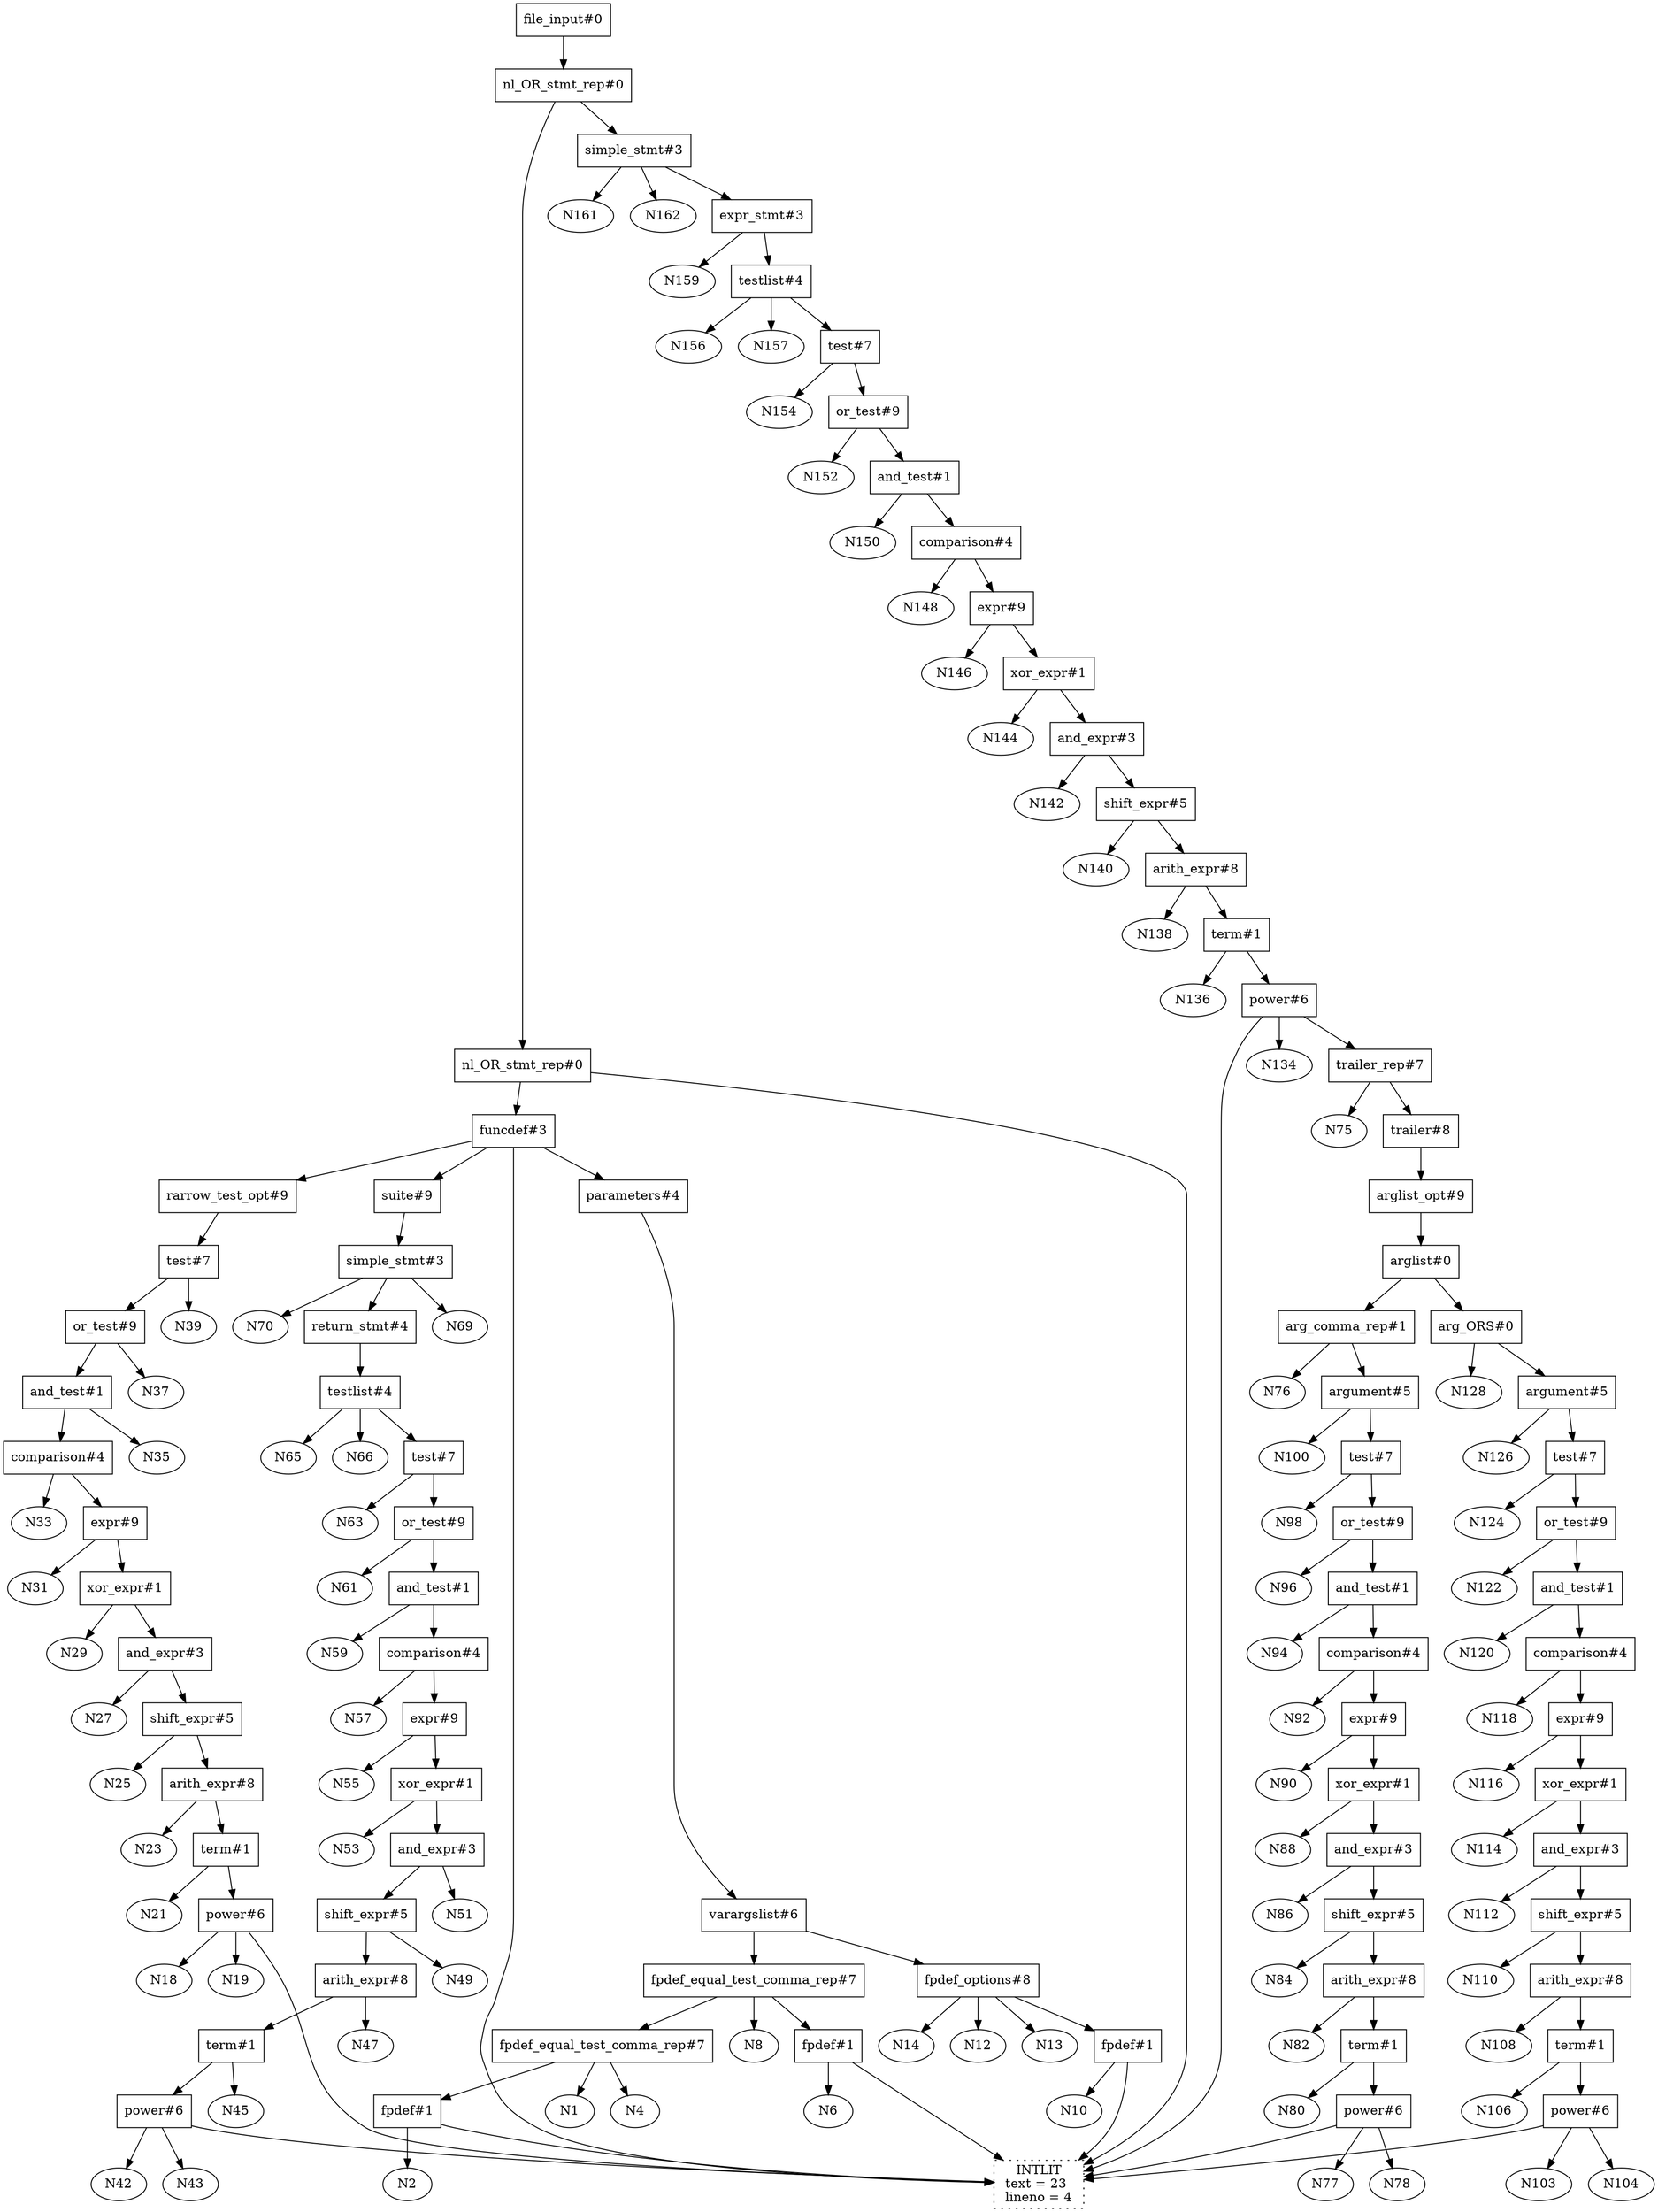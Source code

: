 digraph {
N165 [shape=box label="file_input#0"];
N165 -> N164;
N164 [shape=box label="nl_OR_stmt_rep#0"];
N164 -> N74;
N74 [shape=box label="nl_OR_stmt_rep#0"];
N74 -> N0;
N74 -> N73;
N73 [shape=box label="funcdef#3"];
N73 -> N0;
N0 [shape=box style=dotted label=" NAME \n text = f \l lineno = 1 \l"];
N73 -> N17;
N17 [shape=box label="parameters#4"];
N17 -> N16;
N16 [shape=box label="varargslist#6"];
N16 -> N9;
N9 [shape=box label="fpdef_equal_test_comma_rep#7"];
N9 -> N5;
N5 [shape=box label="fpdef_equal_test_comma_rep#7"];
N5 -> N1;
N5 -> N3;
N3 [shape=box label="fpdef#1"];
N3 -> N0;
N0 [shape=box style=dotted label=" NAME \n text = x \l lineno = 1 \l"];
N3 -> N2;
N5 -> N4;
N9 -> N7;
N7 [shape=box label="fpdef#1"];
N7 -> N0;
N0 [shape=box style=dotted label=" NAME \n text = y \l lineno = 1 \l"];
N7 -> N6;
N9 -> N8;
N16 -> N15;
N15 [shape=box label="fpdef_options#8"];
N15 -> N11;
N11 [shape=box label="fpdef#1"];
N11 -> N0;
N0 [shape=box style=dotted label=" NAME \n text = z \l lineno = 1 \l"];
N11 -> N10;
N15 -> N12;
N15 -> N13;
N15 -> N14;
N73 -> N41;
N41 [shape=box label="rarrow_test_opt#9"];
N41 -> N40;
N40 [shape=box label="test#7"];
N40 -> N38;
N38 [shape=box label="or_test#9"];
N38 -> N36;
N36 [shape=box label="and_test#1"];
N36 -> N34;
N34 [shape=box label="comparison#4"];
N34 -> N32;
N32 [shape=box label="expr#9"];
N32 -> N30;
N30 [shape=box label="xor_expr#1"];
N30 -> N28;
N28 [shape=box label="and_expr#3"];
N28 -> N26;
N26 [shape=box label="shift_expr#5"];
N26 -> N24;
N24 [shape=box label="arith_expr#8"];
N24 -> N22;
N22 [shape=box label="term#1"];
N22 -> N20;
N20 [shape=box label="power#6"];
N20 -> N0;
N0 [shape=box style=dotted label=" NAME \n text = int \l lineno = 1 \l"];
N20 -> N18;
N20 -> N19;
N22 -> N21;
N24 -> N23;
N26 -> N25;
N28 -> N27;
N30 -> N29;
N32 -> N31;
N34 -> N33;
N36 -> N35;
N38 -> N37;
N40 -> N39;
N73 -> N72;
N72 [shape=box label="suite#9"];
N72 -> N71;
N71 [shape=box label="simple_stmt#3"];
N71 -> N68;
N68 [shape=box label="return_stmt#4"];
N68 -> N67;
N67 [shape=box label="testlist#4"];
N67 -> N64;
N64 [shape=box label="test#7"];
N64 -> N62;
N62 [shape=box label="or_test#9"];
N62 -> N60;
N60 [shape=box label="and_test#1"];
N60 -> N58;
N58 [shape=box label="comparison#4"];
N58 -> N56;
N56 [shape=box label="expr#9"];
N56 -> N54;
N54 [shape=box label="xor_expr#1"];
N54 -> N52;
N52 [shape=box label="and_expr#3"];
N52 -> N50;
N50 [shape=box label="shift_expr#5"];
N50 -> N48;
N48 [shape=box label="arith_expr#8"];
N48 -> N46;
N46 [shape=box label="term#1"];
N46 -> N44;
N44 [shape=box label="power#6"];
N44 -> N0;
N0 [shape=box style=dotted label=" INTLIT \n text = 2 \l lineno = 2 \l"];
N44 -> N42;
N44 -> N43;
N46 -> N45;
N48 -> N47;
N50 -> N49;
N52 -> N51;
N54 -> N53;
N56 -> N55;
N58 -> N57;
N60 -> N59;
N62 -> N61;
N64 -> N63;
N67 -> N65;
N67 -> N66;
N71 -> N69;
N71 -> N70;
N164 -> N163;
N163 [shape=box label="simple_stmt#3"];
N163 -> N160;
N160 [shape=box label="expr_stmt#3"];
N160 -> N158;
N158 [shape=box label="testlist#4"];
N158 -> N155;
N155 [shape=box label="test#7"];
N155 -> N153;
N153 [shape=box label="or_test#9"];
N153 -> N151;
N151 [shape=box label="and_test#1"];
N151 -> N149;
N149 [shape=box label="comparison#4"];
N149 -> N147;
N147 [shape=box label="expr#9"];
N147 -> N145;
N145 [shape=box label="xor_expr#1"];
N145 -> N143;
N143 [shape=box label="and_expr#3"];
N143 -> N141;
N141 [shape=box label="shift_expr#5"];
N141 -> N139;
N139 [shape=box label="arith_expr#8"];
N139 -> N137;
N137 [shape=box label="term#1"];
N137 -> N135;
N135 [shape=box label="power#6"];
N135 -> N0;
N0 [shape=box style=dotted label=" NAME \n text = f \l lineno = 4 \l"];
N135 -> N133;
N133 [shape=box label="trailer_rep#7"];
N133 -> N75;
N133 -> N132;
N132 [shape=box label="trailer#8"];
N132 -> N131;
N131 [shape=box label="arglist_opt#9"];
N131 -> N130;
N130 [shape=box label="arglist#0"];
N130 -> N102;
N102 [shape=box label="arg_comma_rep#1"];
N102 -> N76;
N102 -> N101;
N101 [shape=box label="argument#5"];
N101 -> N99;
N99 [shape=box label="test#7"];
N99 -> N97;
N97 [shape=box label="or_test#9"];
N97 -> N95;
N95 [shape=box label="and_test#1"];
N95 -> N93;
N93 [shape=box label="comparison#4"];
N93 -> N91;
N91 [shape=box label="expr#9"];
N91 -> N89;
N89 [shape=box label="xor_expr#1"];
N89 -> N87;
N87 [shape=box label="and_expr#3"];
N87 -> N85;
N85 [shape=box label="shift_expr#5"];
N85 -> N83;
N83 [shape=box label="arith_expr#8"];
N83 -> N81;
N81 [shape=box label="term#1"];
N81 -> N79;
N79 [shape=box label="power#6"];
N79 -> N0;
N0 [shape=box style=dotted label=" INTLIT \n text = 1 \l lineno = 4 \l"];
N79 -> N77;
N79 -> N78;
N81 -> N80;
N83 -> N82;
N85 -> N84;
N87 -> N86;
N89 -> N88;
N91 -> N90;
N93 -> N92;
N95 -> N94;
N97 -> N96;
N99 -> N98;
N101 -> N100;
N130 -> N129;
N129 [shape=box label="arg_ORS#0"];
N129 -> N127;
N127 [shape=box label="argument#5"];
N127 -> N125;
N125 [shape=box label="test#7"];
N125 -> N123;
N123 [shape=box label="or_test#9"];
N123 -> N121;
N121 [shape=box label="and_test#1"];
N121 -> N119;
N119 [shape=box label="comparison#4"];
N119 -> N117;
N117 [shape=box label="expr#9"];
N117 -> N115;
N115 [shape=box label="xor_expr#1"];
N115 -> N113;
N113 [shape=box label="and_expr#3"];
N113 -> N111;
N111 [shape=box label="shift_expr#5"];
N111 -> N109;
N109 [shape=box label="arith_expr#8"];
N109 -> N107;
N107 [shape=box label="term#1"];
N107 -> N105;
N105 [shape=box label="power#6"];
N105 -> N0;
N0 [shape=box style=dotted label=" INTLIT \n text = 23 \l lineno = 4 \l"];
N105 -> N103;
N105 -> N104;
N107 -> N106;
N109 -> N108;
N111 -> N110;
N113 -> N112;
N115 -> N114;
N117 -> N116;
N119 -> N118;
N121 -> N120;
N123 -> N122;
N125 -> N124;
N127 -> N126;
N129 -> N128;
N135 -> N134;
N137 -> N136;
N139 -> N138;
N141 -> N140;
N143 -> N142;
N145 -> N144;
N147 -> N146;
N149 -> N148;
N151 -> N150;
N153 -> N152;
N155 -> N154;
N158 -> N156;
N158 -> N157;
N160 -> N159;
N163 -> N161;
N163 -> N162;
}
